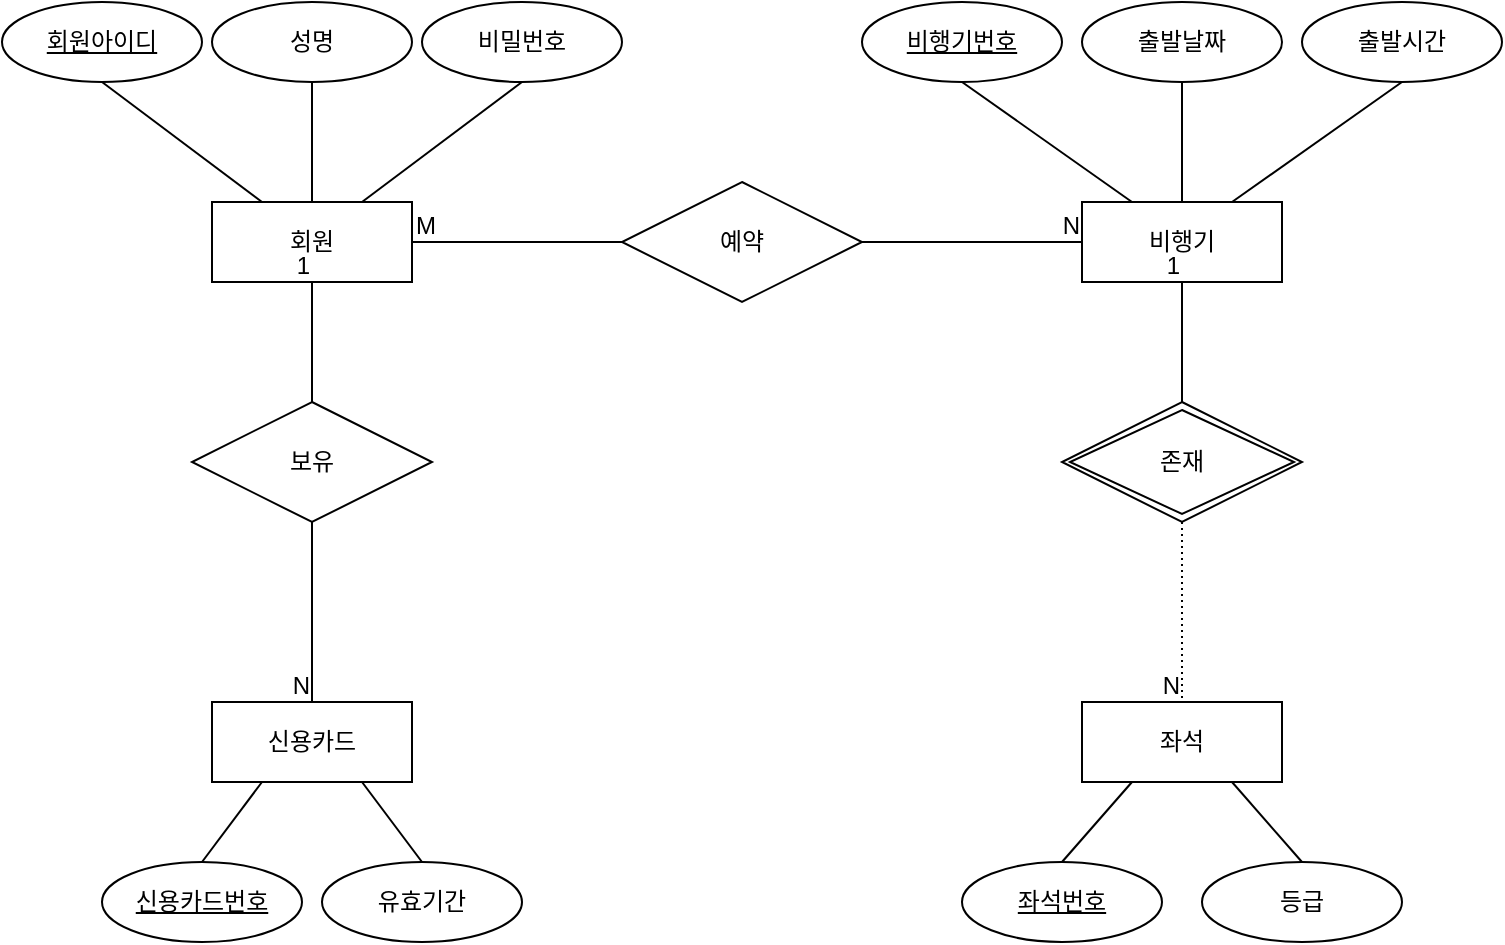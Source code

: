 <mxfile version="21.1.2" type="github">
  <diagram id="R2lEEEUBdFMjLlhIrx00" name="Page-1">
    <mxGraphModel dx="728" dy="884" grid="1" gridSize="10" guides="1" tooltips="1" connect="1" arrows="1" fold="1" page="1" pageScale="1" pageWidth="850" pageHeight="1100" math="0" shadow="0" extFonts="Permanent Marker^https://fonts.googleapis.com/css?family=Permanent+Marker">
      <root>
        <mxCell id="0" />
        <mxCell id="1" parent="0" />
        <mxCell id="bN52yXRRew8N1A0CIgdi-1" value="회원" style="whiteSpace=wrap;html=1;align=center;" vertex="1" parent="1">
          <mxGeometry x="145" y="360" width="100" height="40" as="geometry" />
        </mxCell>
        <mxCell id="bN52yXRRew8N1A0CIgdi-8" value="회원아이디" style="ellipse;whiteSpace=wrap;html=1;align=center;fontStyle=4;" vertex="1" parent="1">
          <mxGeometry x="40" y="260" width="100" height="40" as="geometry" />
        </mxCell>
        <mxCell id="bN52yXRRew8N1A0CIgdi-9" value="성명" style="ellipse;whiteSpace=wrap;html=1;align=center;" vertex="1" parent="1">
          <mxGeometry x="145" y="260" width="100" height="40" as="geometry" />
        </mxCell>
        <mxCell id="bN52yXRRew8N1A0CIgdi-10" value="비밀번호" style="ellipse;whiteSpace=wrap;html=1;align=center;rotation=0;" vertex="1" parent="1">
          <mxGeometry x="250" y="260" width="100" height="40" as="geometry" />
        </mxCell>
        <mxCell id="bN52yXRRew8N1A0CIgdi-12" value="비행기" style="whiteSpace=wrap;html=1;align=center;" vertex="1" parent="1">
          <mxGeometry x="580" y="360" width="100" height="40" as="geometry" />
        </mxCell>
        <mxCell id="bN52yXRRew8N1A0CIgdi-13" value="비행기번호" style="ellipse;whiteSpace=wrap;html=1;align=center;fontStyle=4;" vertex="1" parent="1">
          <mxGeometry x="470" y="260" width="100" height="40" as="geometry" />
        </mxCell>
        <mxCell id="bN52yXRRew8N1A0CIgdi-14" value="출발날짜" style="ellipse;whiteSpace=wrap;html=1;align=center;" vertex="1" parent="1">
          <mxGeometry x="580" y="260" width="100" height="40" as="geometry" />
        </mxCell>
        <mxCell id="bN52yXRRew8N1A0CIgdi-15" value="출발시간" style="ellipse;whiteSpace=wrap;html=1;align=center;" vertex="1" parent="1">
          <mxGeometry x="690" y="260" width="100" height="40" as="geometry" />
        </mxCell>
        <mxCell id="bN52yXRRew8N1A0CIgdi-20" value="유효기간" style="ellipse;whiteSpace=wrap;html=1;align=center;" vertex="1" parent="1">
          <mxGeometry x="200" y="690" width="100" height="40" as="geometry" />
        </mxCell>
        <mxCell id="bN52yXRRew8N1A0CIgdi-26" value="" style="endArrow=none;html=1;rounded=0;exitX=0.5;exitY=1;exitDx=0;exitDy=0;entryX=0.25;entryY=0;entryDx=0;entryDy=0;" edge="1" parent="1" source="bN52yXRRew8N1A0CIgdi-8" target="bN52yXRRew8N1A0CIgdi-1">
          <mxGeometry relative="1" as="geometry">
            <mxPoint x="20" y="330" as="sourcePoint" />
            <mxPoint x="180" y="330" as="targetPoint" />
          </mxGeometry>
        </mxCell>
        <mxCell id="bN52yXRRew8N1A0CIgdi-27" value="" style="endArrow=none;html=1;rounded=0;exitX=0.5;exitY=1;exitDx=0;exitDy=0;entryX=0.5;entryY=0;entryDx=0;entryDy=0;" edge="1" parent="1" source="bN52yXRRew8N1A0CIgdi-9" target="bN52yXRRew8N1A0CIgdi-1">
          <mxGeometry relative="1" as="geometry">
            <mxPoint x="220" y="550" as="sourcePoint" />
            <mxPoint x="380" y="550" as="targetPoint" />
          </mxGeometry>
        </mxCell>
        <mxCell id="bN52yXRRew8N1A0CIgdi-28" value="" style="endArrow=none;html=1;rounded=0;exitX=0.5;exitY=1;exitDx=0;exitDy=0;entryX=0.75;entryY=0;entryDx=0;entryDy=0;" edge="1" parent="1" source="bN52yXRRew8N1A0CIgdi-10" target="bN52yXRRew8N1A0CIgdi-1">
          <mxGeometry relative="1" as="geometry">
            <mxPoint x="220" y="550" as="sourcePoint" />
            <mxPoint x="380" y="550" as="targetPoint" />
          </mxGeometry>
        </mxCell>
        <mxCell id="bN52yXRRew8N1A0CIgdi-29" value="보유" style="shape=rhombus;perimeter=rhombusPerimeter;whiteSpace=wrap;html=1;align=center;" vertex="1" parent="1">
          <mxGeometry x="135" y="460" width="120" height="60" as="geometry" />
        </mxCell>
        <mxCell id="bN52yXRRew8N1A0CIgdi-30" value="" style="endArrow=none;html=1;rounded=0;exitX=0.5;exitY=0;exitDx=0;exitDy=0;entryX=0.5;entryY=1;entryDx=0;entryDy=0;" edge="1" parent="1" source="bN52yXRRew8N1A0CIgdi-29" target="bN52yXRRew8N1A0CIgdi-1">
          <mxGeometry relative="1" as="geometry">
            <mxPoint x="220" y="550" as="sourcePoint" />
            <mxPoint x="250" y="420" as="targetPoint" />
          </mxGeometry>
        </mxCell>
        <mxCell id="bN52yXRRew8N1A0CIgdi-31" value="1" style="resizable=0;html=1;whiteSpace=wrap;align=right;verticalAlign=bottom;" connectable="0" vertex="1" parent="bN52yXRRew8N1A0CIgdi-30">
          <mxGeometry x="1" relative="1" as="geometry" />
        </mxCell>
        <mxCell id="bN52yXRRew8N1A0CIgdi-32" value="" style="endArrow=none;html=1;rounded=0;exitX=0.5;exitY=1;exitDx=0;exitDy=0;" edge="1" parent="1" source="bN52yXRRew8N1A0CIgdi-29">
          <mxGeometry relative="1" as="geometry">
            <mxPoint x="200" y="550" as="sourcePoint" />
            <mxPoint x="195" y="610" as="targetPoint" />
          </mxGeometry>
        </mxCell>
        <mxCell id="bN52yXRRew8N1A0CIgdi-33" value="N" style="resizable=0;html=1;whiteSpace=wrap;align=right;verticalAlign=bottom;" connectable="0" vertex="1" parent="bN52yXRRew8N1A0CIgdi-32">
          <mxGeometry x="1" relative="1" as="geometry" />
        </mxCell>
        <mxCell id="bN52yXRRew8N1A0CIgdi-35" value="신용카드" style="whiteSpace=wrap;html=1;align=center;" vertex="1" parent="1">
          <mxGeometry x="145" y="610" width="100" height="40" as="geometry" />
        </mxCell>
        <mxCell id="bN52yXRRew8N1A0CIgdi-36" value="신용카드번호" style="ellipse;whiteSpace=wrap;html=1;align=center;fontStyle=4;" vertex="1" parent="1">
          <mxGeometry x="90" y="690" width="100" height="40" as="geometry" />
        </mxCell>
        <mxCell id="bN52yXRRew8N1A0CIgdi-37" value="" style="endArrow=none;html=1;rounded=0;entryX=0.5;entryY=0;entryDx=0;entryDy=0;exitX=0.25;exitY=1;exitDx=0;exitDy=0;" edge="1" parent="1" source="bN52yXRRew8N1A0CIgdi-35" target="bN52yXRRew8N1A0CIgdi-36">
          <mxGeometry relative="1" as="geometry">
            <mxPoint x="200" y="550" as="sourcePoint" />
            <mxPoint x="360" y="550" as="targetPoint" />
          </mxGeometry>
        </mxCell>
        <mxCell id="bN52yXRRew8N1A0CIgdi-38" value="" style="endArrow=none;html=1;rounded=0;exitX=0.75;exitY=1;exitDx=0;exitDy=0;entryX=0.5;entryY=0;entryDx=0;entryDy=0;" edge="1" parent="1" source="bN52yXRRew8N1A0CIgdi-35" target="bN52yXRRew8N1A0CIgdi-20">
          <mxGeometry relative="1" as="geometry">
            <mxPoint x="200" y="550" as="sourcePoint" />
            <mxPoint x="360" y="550" as="targetPoint" />
          </mxGeometry>
        </mxCell>
        <mxCell id="bN52yXRRew8N1A0CIgdi-46" value="" style="endArrow=none;html=1;rounded=0;exitX=0.5;exitY=1;exitDx=0;exitDy=0;entryX=0.75;entryY=0;entryDx=0;entryDy=0;" edge="1" parent="1" source="bN52yXRRew8N1A0CIgdi-15" target="bN52yXRRew8N1A0CIgdi-12">
          <mxGeometry relative="1" as="geometry">
            <mxPoint x="380" y="550" as="sourcePoint" />
            <mxPoint x="540" y="550" as="targetPoint" />
          </mxGeometry>
        </mxCell>
        <mxCell id="bN52yXRRew8N1A0CIgdi-47" value="" style="endArrow=none;html=1;rounded=0;exitX=0.5;exitY=1;exitDx=0;exitDy=0;entryX=0.5;entryY=0;entryDx=0;entryDy=0;" edge="1" parent="1" source="bN52yXRRew8N1A0CIgdi-14" target="bN52yXRRew8N1A0CIgdi-12">
          <mxGeometry relative="1" as="geometry">
            <mxPoint x="400" y="520" as="sourcePoint" />
            <mxPoint x="540" y="550" as="targetPoint" />
          </mxGeometry>
        </mxCell>
        <mxCell id="bN52yXRRew8N1A0CIgdi-48" value="" style="endArrow=none;html=1;rounded=0;exitX=0.5;exitY=1;exitDx=0;exitDy=0;entryX=0.25;entryY=0;entryDx=0;entryDy=0;" edge="1" parent="1" source="bN52yXRRew8N1A0CIgdi-13" target="bN52yXRRew8N1A0CIgdi-12">
          <mxGeometry relative="1" as="geometry">
            <mxPoint x="380" y="550" as="sourcePoint" />
            <mxPoint x="540" y="550" as="targetPoint" />
          </mxGeometry>
        </mxCell>
        <mxCell id="bN52yXRRew8N1A0CIgdi-49" value="" style="endArrow=none;html=1;rounded=0;exitX=1;exitY=0.5;exitDx=0;exitDy=0;entryX=0;entryY=0.5;entryDx=0;entryDy=0;" edge="1" parent="1" source="bN52yXRRew8N1A0CIgdi-1" target="bN52yXRRew8N1A0CIgdi-12">
          <mxGeometry relative="1" as="geometry">
            <mxPoint x="380" y="550" as="sourcePoint" />
            <mxPoint x="540" y="550" as="targetPoint" />
          </mxGeometry>
        </mxCell>
        <mxCell id="bN52yXRRew8N1A0CIgdi-50" value="M" style="resizable=0;html=1;whiteSpace=wrap;align=left;verticalAlign=bottom;" connectable="0" vertex="1" parent="bN52yXRRew8N1A0CIgdi-49">
          <mxGeometry x="-1" relative="1" as="geometry" />
        </mxCell>
        <mxCell id="bN52yXRRew8N1A0CIgdi-51" value="N" style="resizable=0;html=1;whiteSpace=wrap;align=right;verticalAlign=bottom;" connectable="0" vertex="1" parent="bN52yXRRew8N1A0CIgdi-49">
          <mxGeometry x="1" relative="1" as="geometry" />
        </mxCell>
        <mxCell id="bN52yXRRew8N1A0CIgdi-16" value="예약" style="shape=rhombus;perimeter=rhombusPerimeter;whiteSpace=wrap;html=1;align=center;" vertex="1" parent="1">
          <mxGeometry x="350" y="350" width="120" height="60" as="geometry" />
        </mxCell>
        <mxCell id="bN52yXRRew8N1A0CIgdi-52" value="존재" style="shape=rhombus;double=1;perimeter=rhombusPerimeter;whiteSpace=wrap;html=1;align=center;" vertex="1" parent="1">
          <mxGeometry x="570" y="460" width="120" height="60" as="geometry" />
        </mxCell>
        <mxCell id="bN52yXRRew8N1A0CIgdi-53" value="" style="endArrow=none;html=1;rounded=0;dashed=1;dashPattern=1 2;exitX=0.5;exitY=1;exitDx=0;exitDy=0;entryX=0.5;entryY=0;entryDx=0;entryDy=0;" edge="1" parent="1" source="bN52yXRRew8N1A0CIgdi-52" target="bN52yXRRew8N1A0CIgdi-59">
          <mxGeometry relative="1" as="geometry">
            <mxPoint x="380" y="550" as="sourcePoint" />
            <mxPoint x="540" y="550" as="targetPoint" />
          </mxGeometry>
        </mxCell>
        <mxCell id="bN52yXRRew8N1A0CIgdi-54" value="N" style="resizable=0;html=1;whiteSpace=wrap;align=right;verticalAlign=bottom;" connectable="0" vertex="1" parent="bN52yXRRew8N1A0CIgdi-53">
          <mxGeometry x="1" relative="1" as="geometry" />
        </mxCell>
        <mxCell id="bN52yXRRew8N1A0CIgdi-57" value="" style="endArrow=none;html=1;rounded=0;entryX=0.5;entryY=1;entryDx=0;entryDy=0;exitX=0.5;exitY=0;exitDx=0;exitDy=0;" edge="1" parent="1" source="bN52yXRRew8N1A0CIgdi-52" target="bN52yXRRew8N1A0CIgdi-12">
          <mxGeometry relative="1" as="geometry">
            <mxPoint x="380" y="550" as="sourcePoint" />
            <mxPoint x="540" y="550" as="targetPoint" />
          </mxGeometry>
        </mxCell>
        <mxCell id="bN52yXRRew8N1A0CIgdi-58" value="1" style="resizable=0;html=1;whiteSpace=wrap;align=right;verticalAlign=bottom;" connectable="0" vertex="1" parent="bN52yXRRew8N1A0CIgdi-57">
          <mxGeometry x="1" relative="1" as="geometry" />
        </mxCell>
        <mxCell id="bN52yXRRew8N1A0CIgdi-59" value="좌석" style="whiteSpace=wrap;html=1;align=center;" vertex="1" parent="1">
          <mxGeometry x="580" y="610" width="100" height="40" as="geometry" />
        </mxCell>
        <mxCell id="bN52yXRRew8N1A0CIgdi-60" value="좌석번호" style="ellipse;whiteSpace=wrap;html=1;align=center;fontStyle=4;" vertex="1" parent="1">
          <mxGeometry x="520" y="690" width="100" height="40" as="geometry" />
        </mxCell>
        <mxCell id="bN52yXRRew8N1A0CIgdi-61" value="등급" style="ellipse;whiteSpace=wrap;html=1;align=center;" vertex="1" parent="1">
          <mxGeometry x="640" y="690" width="100" height="40" as="geometry" />
        </mxCell>
        <mxCell id="bN52yXRRew8N1A0CIgdi-62" value="" style="endArrow=none;html=1;rounded=0;entryX=0.5;entryY=0;entryDx=0;entryDy=0;exitX=0.75;exitY=1;exitDx=0;exitDy=0;" edge="1" parent="1" source="bN52yXRRew8N1A0CIgdi-59" target="bN52yXRRew8N1A0CIgdi-61">
          <mxGeometry relative="1" as="geometry">
            <mxPoint x="380" y="550" as="sourcePoint" />
            <mxPoint x="540" y="550" as="targetPoint" />
          </mxGeometry>
        </mxCell>
        <mxCell id="bN52yXRRew8N1A0CIgdi-63" value="" style="endArrow=none;html=1;rounded=0;entryX=0.5;entryY=0;entryDx=0;entryDy=0;exitX=0.25;exitY=1;exitDx=0;exitDy=0;" edge="1" parent="1" source="bN52yXRRew8N1A0CIgdi-59" target="bN52yXRRew8N1A0CIgdi-60">
          <mxGeometry relative="1" as="geometry">
            <mxPoint x="380" y="550" as="sourcePoint" />
            <mxPoint x="540" y="550" as="targetPoint" />
          </mxGeometry>
        </mxCell>
      </root>
    </mxGraphModel>
  </diagram>
</mxfile>
